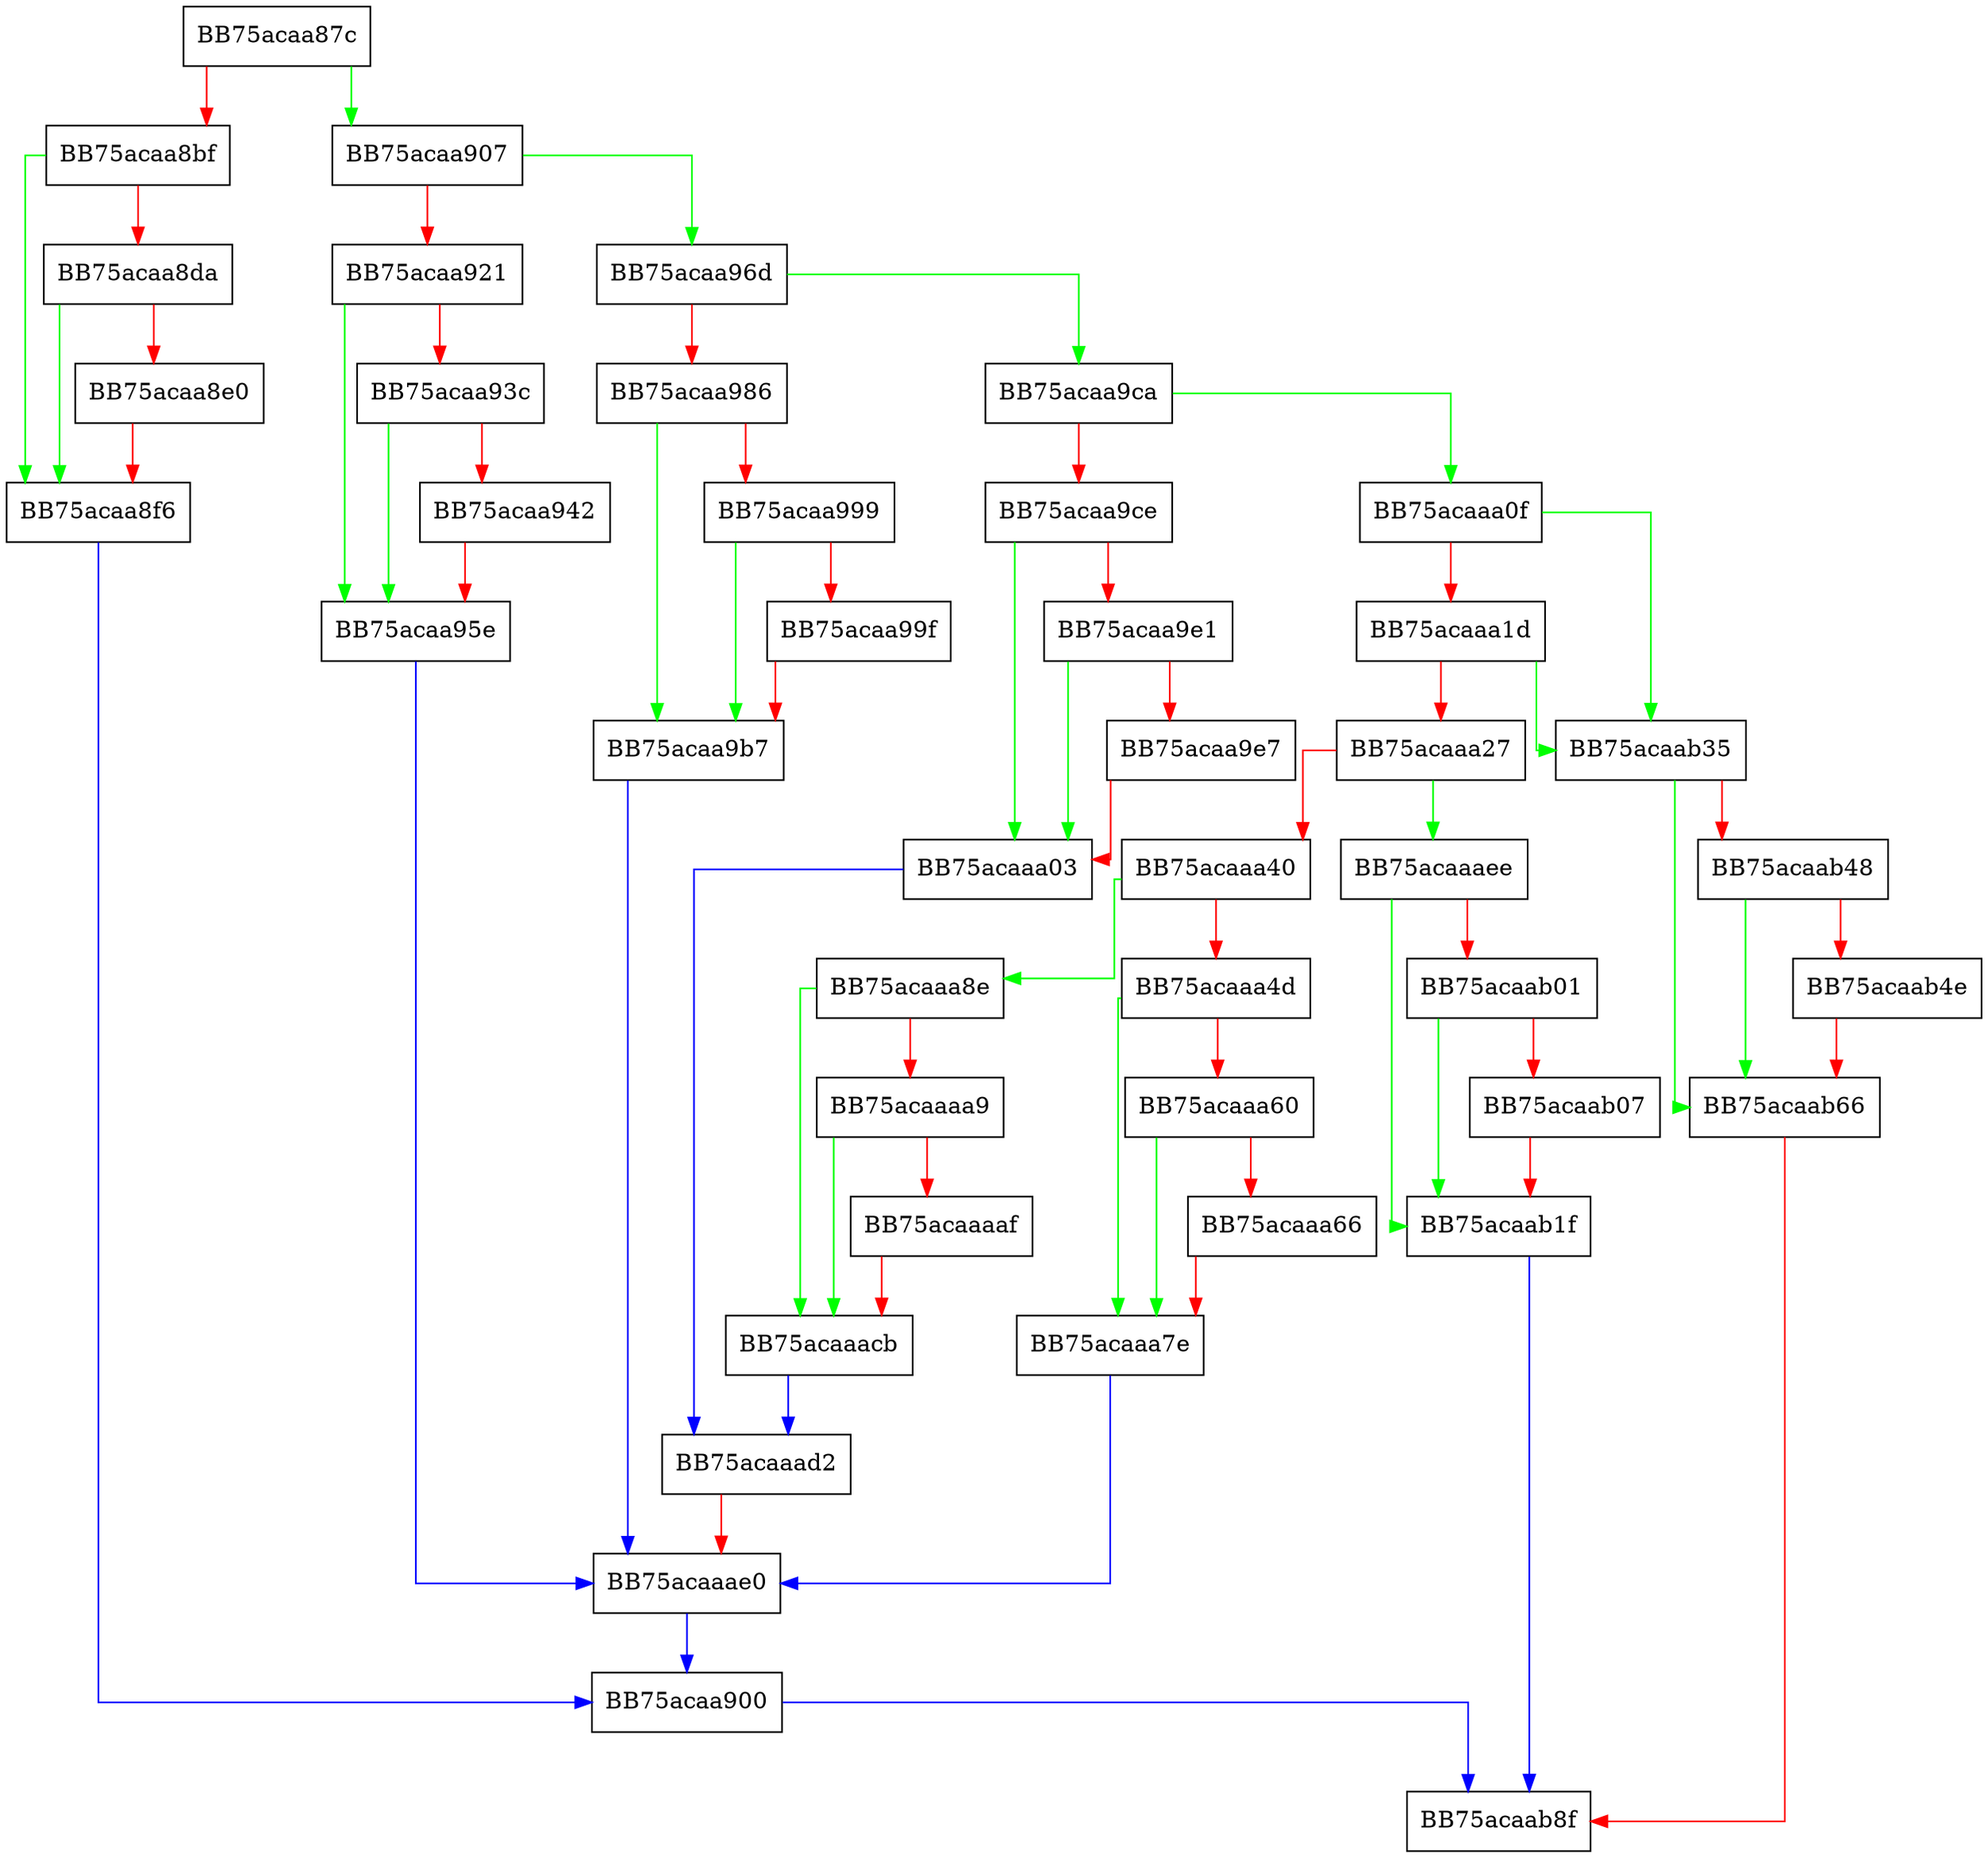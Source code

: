 digraph RemoveByScm {
  node [shape="box"];
  graph [splines=ortho];
  BB75acaa87c -> BB75acaa907 [color="green"];
  BB75acaa87c -> BB75acaa8bf [color="red"];
  BB75acaa8bf -> BB75acaa8f6 [color="green"];
  BB75acaa8bf -> BB75acaa8da [color="red"];
  BB75acaa8da -> BB75acaa8f6 [color="green"];
  BB75acaa8da -> BB75acaa8e0 [color="red"];
  BB75acaa8e0 -> BB75acaa8f6 [color="red"];
  BB75acaa8f6 -> BB75acaa900 [color="blue"];
  BB75acaa900 -> BB75acaab8f [color="blue"];
  BB75acaa907 -> BB75acaa96d [color="green"];
  BB75acaa907 -> BB75acaa921 [color="red"];
  BB75acaa921 -> BB75acaa95e [color="green"];
  BB75acaa921 -> BB75acaa93c [color="red"];
  BB75acaa93c -> BB75acaa95e [color="green"];
  BB75acaa93c -> BB75acaa942 [color="red"];
  BB75acaa942 -> BB75acaa95e [color="red"];
  BB75acaa95e -> BB75acaaae0 [color="blue"];
  BB75acaa96d -> BB75acaa9ca [color="green"];
  BB75acaa96d -> BB75acaa986 [color="red"];
  BB75acaa986 -> BB75acaa9b7 [color="green"];
  BB75acaa986 -> BB75acaa999 [color="red"];
  BB75acaa999 -> BB75acaa9b7 [color="green"];
  BB75acaa999 -> BB75acaa99f [color="red"];
  BB75acaa99f -> BB75acaa9b7 [color="red"];
  BB75acaa9b7 -> BB75acaaae0 [color="blue"];
  BB75acaa9ca -> BB75acaaa0f [color="green"];
  BB75acaa9ca -> BB75acaa9ce [color="red"];
  BB75acaa9ce -> BB75acaaa03 [color="green"];
  BB75acaa9ce -> BB75acaa9e1 [color="red"];
  BB75acaa9e1 -> BB75acaaa03 [color="green"];
  BB75acaa9e1 -> BB75acaa9e7 [color="red"];
  BB75acaa9e7 -> BB75acaaa03 [color="red"];
  BB75acaaa03 -> BB75acaaad2 [color="blue"];
  BB75acaaa0f -> BB75acaab35 [color="green"];
  BB75acaaa0f -> BB75acaaa1d [color="red"];
  BB75acaaa1d -> BB75acaab35 [color="green"];
  BB75acaaa1d -> BB75acaaa27 [color="red"];
  BB75acaaa27 -> BB75acaaaee [color="green"];
  BB75acaaa27 -> BB75acaaa40 [color="red"];
  BB75acaaa40 -> BB75acaaa8e [color="green"];
  BB75acaaa40 -> BB75acaaa4d [color="red"];
  BB75acaaa4d -> BB75acaaa7e [color="green"];
  BB75acaaa4d -> BB75acaaa60 [color="red"];
  BB75acaaa60 -> BB75acaaa7e [color="green"];
  BB75acaaa60 -> BB75acaaa66 [color="red"];
  BB75acaaa66 -> BB75acaaa7e [color="red"];
  BB75acaaa7e -> BB75acaaae0 [color="blue"];
  BB75acaaa8e -> BB75acaaacb [color="green"];
  BB75acaaa8e -> BB75acaaaa9 [color="red"];
  BB75acaaaa9 -> BB75acaaacb [color="green"];
  BB75acaaaa9 -> BB75acaaaaf [color="red"];
  BB75acaaaaf -> BB75acaaacb [color="red"];
  BB75acaaacb -> BB75acaaad2 [color="blue"];
  BB75acaaad2 -> BB75acaaae0 [color="red"];
  BB75acaaae0 -> BB75acaa900 [color="blue"];
  BB75acaaaee -> BB75acaab1f [color="green"];
  BB75acaaaee -> BB75acaab01 [color="red"];
  BB75acaab01 -> BB75acaab1f [color="green"];
  BB75acaab01 -> BB75acaab07 [color="red"];
  BB75acaab07 -> BB75acaab1f [color="red"];
  BB75acaab1f -> BB75acaab8f [color="blue"];
  BB75acaab35 -> BB75acaab66 [color="green"];
  BB75acaab35 -> BB75acaab48 [color="red"];
  BB75acaab48 -> BB75acaab66 [color="green"];
  BB75acaab48 -> BB75acaab4e [color="red"];
  BB75acaab4e -> BB75acaab66 [color="red"];
  BB75acaab66 -> BB75acaab8f [color="red"];
}